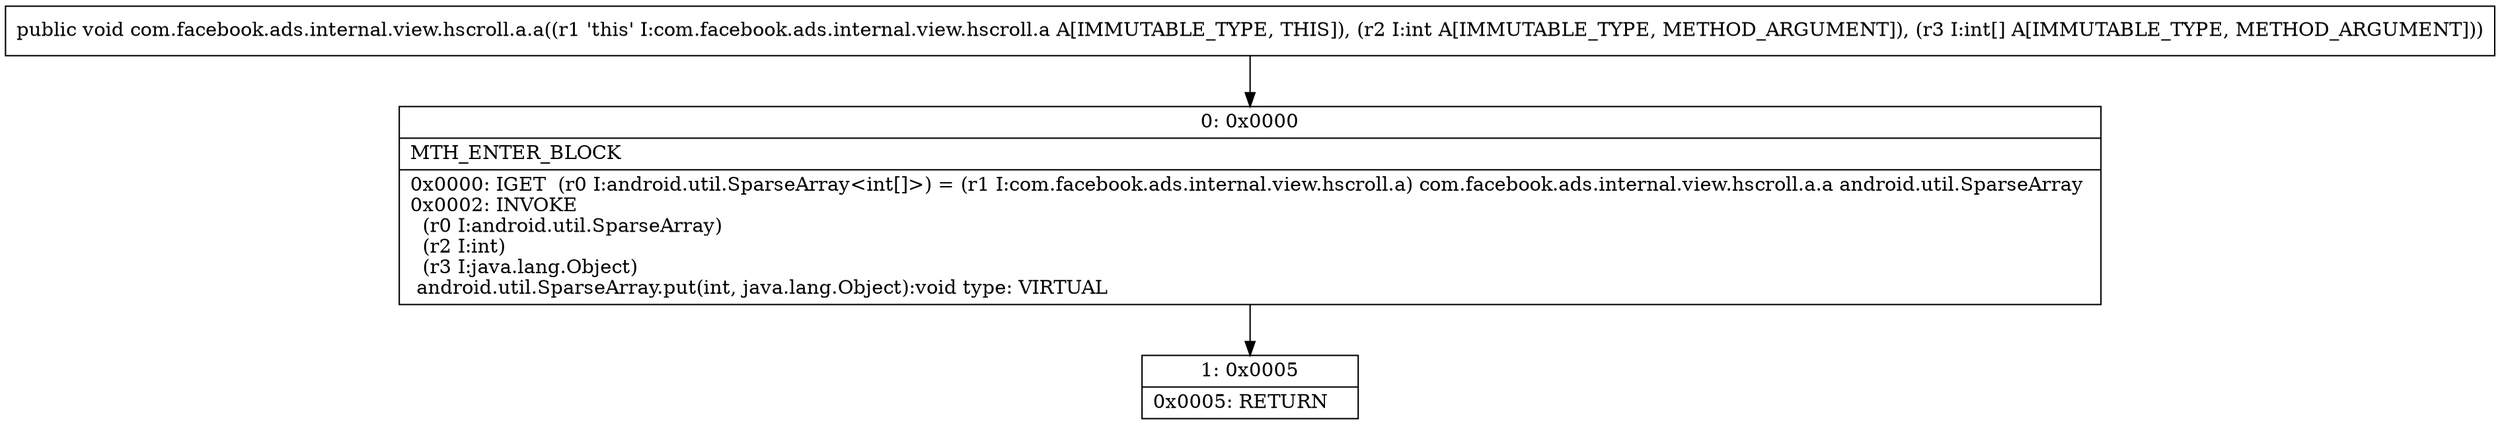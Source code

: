 digraph "CFG forcom.facebook.ads.internal.view.hscroll.a.a(I[I)V" {
Node_0 [shape=record,label="{0\:\ 0x0000|MTH_ENTER_BLOCK\l|0x0000: IGET  (r0 I:android.util.SparseArray\<int[]\>) = (r1 I:com.facebook.ads.internal.view.hscroll.a) com.facebook.ads.internal.view.hscroll.a.a android.util.SparseArray \l0x0002: INVOKE  \l  (r0 I:android.util.SparseArray)\l  (r2 I:int)\l  (r3 I:java.lang.Object)\l android.util.SparseArray.put(int, java.lang.Object):void type: VIRTUAL \l}"];
Node_1 [shape=record,label="{1\:\ 0x0005|0x0005: RETURN   \l}"];
MethodNode[shape=record,label="{public void com.facebook.ads.internal.view.hscroll.a.a((r1 'this' I:com.facebook.ads.internal.view.hscroll.a A[IMMUTABLE_TYPE, THIS]), (r2 I:int A[IMMUTABLE_TYPE, METHOD_ARGUMENT]), (r3 I:int[] A[IMMUTABLE_TYPE, METHOD_ARGUMENT])) }"];
MethodNode -> Node_0;
Node_0 -> Node_1;
}

